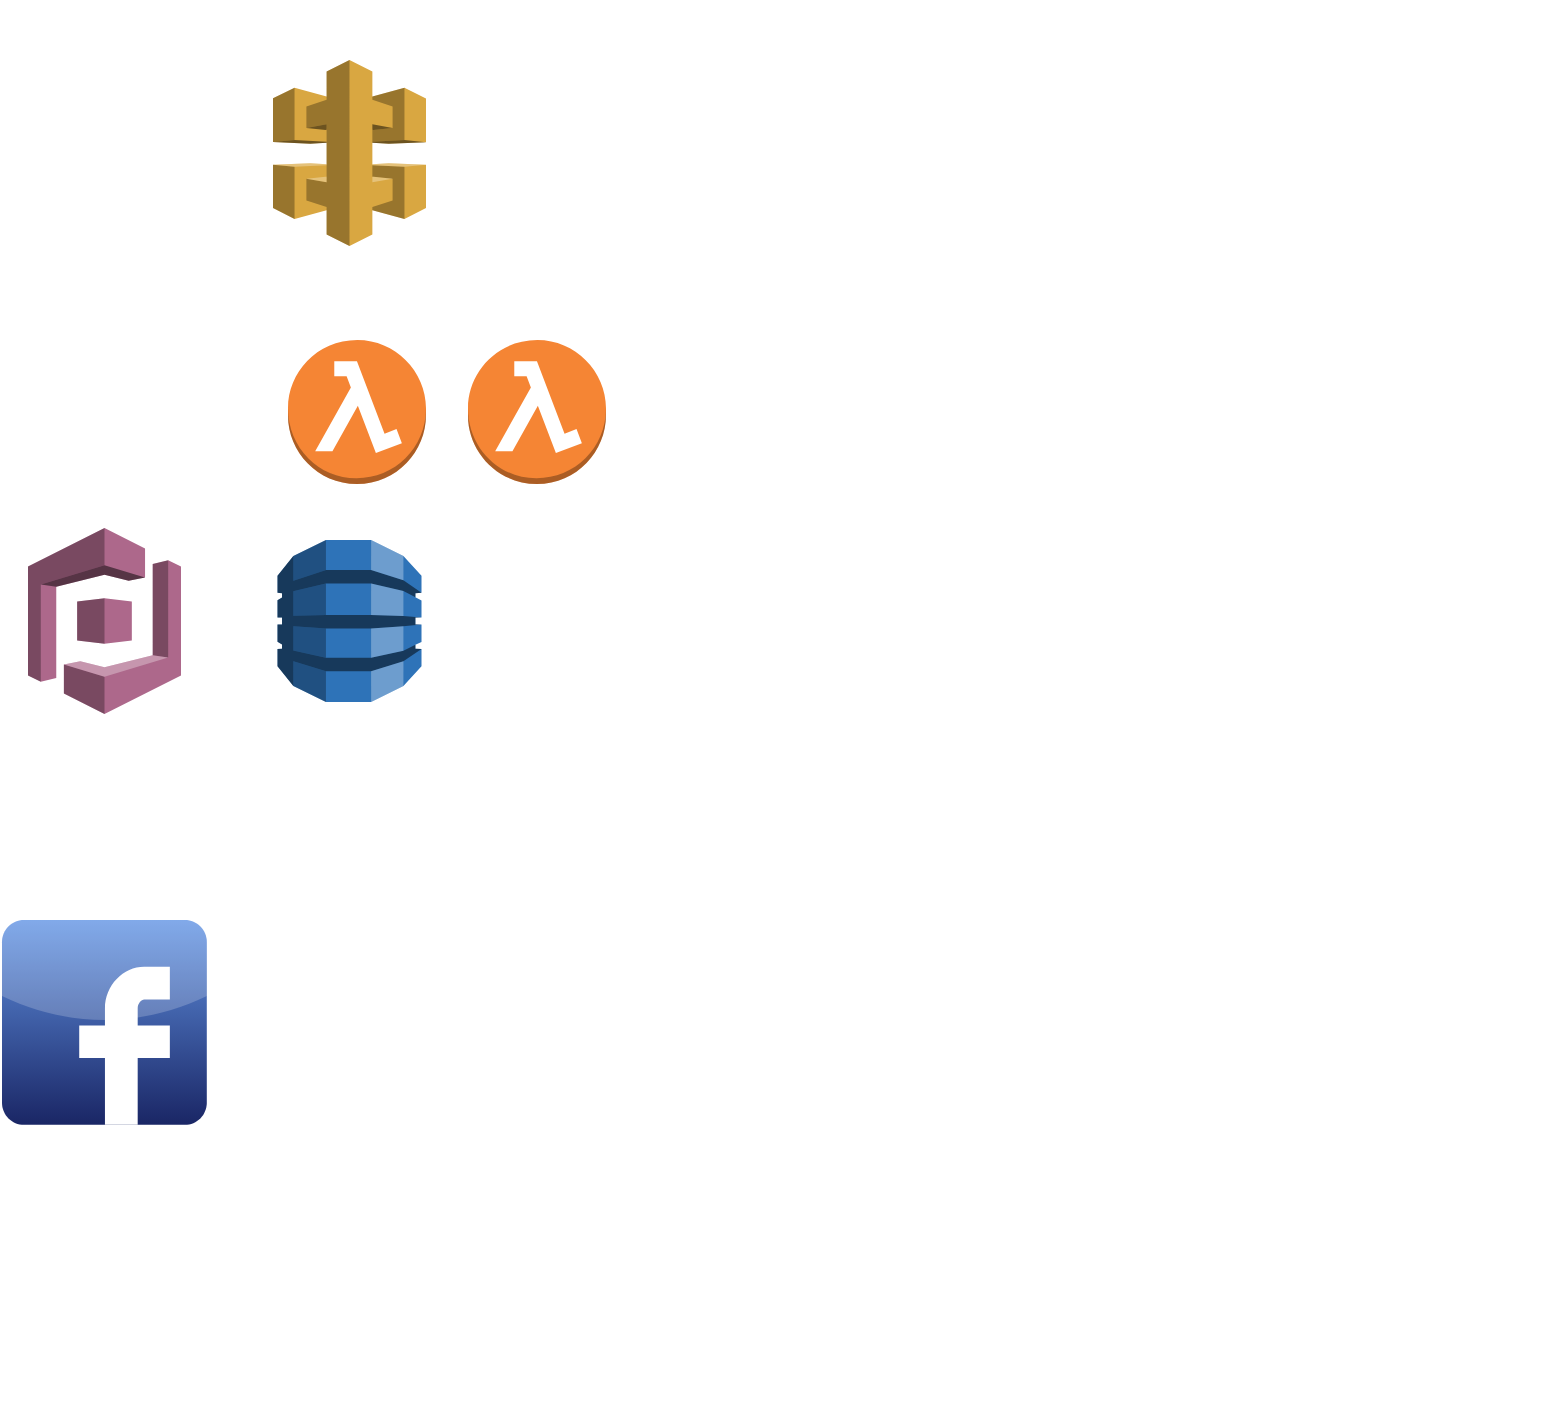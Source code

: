 <mxfile version="14.8.0" type="github">
  <diagram id="XnEuNFYNSUAKBxXPRm2M" name="Page-1">
    <mxGraphModel dx="1554" dy="952" grid="1" gridSize="10" guides="1" tooltips="1" connect="1" arrows="1" fold="1" page="1" pageScale="1" pageWidth="850" pageHeight="1100" math="0" shadow="0">
      <root>
        <mxCell id="0" />
        <mxCell id="1" parent="0" />
        <mxCell id="N5vf8b5NywpB6LoSah3F-1" value="" style="outlineConnect=0;dashed=0;verticalLabelPosition=bottom;verticalAlign=top;align=center;html=1;shape=mxgraph.aws3.dynamo_db;fillColor=#2E73B8;gradientColor=none;" vertex="1" parent="1">
          <mxGeometry x="184.75" y="330" width="72" height="81" as="geometry" />
        </mxCell>
        <mxCell id="N5vf8b5NywpB6LoSah3F-2" value="" style="outlineConnect=0;dashed=0;verticalLabelPosition=bottom;verticalAlign=top;align=center;html=1;shape=mxgraph.aws3.lambda_function;fillColor=#F58534;gradientColor=none;" vertex="1" parent="1">
          <mxGeometry x="280" y="230" width="69" height="72" as="geometry" />
        </mxCell>
        <mxCell id="N5vf8b5NywpB6LoSah3F-3" value="" style="outlineConnect=0;dashed=0;verticalLabelPosition=bottom;verticalAlign=top;align=center;html=1;shape=mxgraph.aws3.lambda_function;fillColor=#F58534;gradientColor=none;" vertex="1" parent="1">
          <mxGeometry x="190" y="230" width="69" height="72" as="geometry" />
        </mxCell>
        <mxCell id="N5vf8b5NywpB6LoSah3F-4" value="" style="outlineConnect=0;dashed=0;verticalLabelPosition=bottom;verticalAlign=top;align=center;html=1;shape=mxgraph.aws3.api_gateway;fillColor=#D9A741;gradientColor=none;" vertex="1" parent="1">
          <mxGeometry x="182.5" y="90" width="76.5" height="93" as="geometry" />
        </mxCell>
        <mxCell id="N5vf8b5NywpB6LoSah3F-5" value="" style="shape=image;html=1;verticalAlign=top;verticalLabelPosition=bottom;labelBackgroundColor=#ffffff;imageAspect=0;aspect=fixed;image=https://cdn4.iconfinder.com/data/icons/logos-and-brands/512/323_Strava_logo-128.png" vertex="1" parent="1">
          <mxGeometry x="380" y="517.2" width="108" height="108" as="geometry" />
        </mxCell>
        <mxCell id="N5vf8b5NywpB6LoSah3F-6" value="" style="outlineConnect=0;dashed=0;verticalLabelPosition=bottom;verticalAlign=top;align=center;html=1;shape=mxgraph.aws3.cognito;fillColor=#AD688B;gradientColor=none;" vertex="1" parent="1">
          <mxGeometry x="60" y="324" width="76.5" height="93" as="geometry" />
        </mxCell>
        <mxCell id="N5vf8b5NywpB6LoSah3F-7" value="" style="dashed=0;outlineConnect=0;html=1;align=center;labelPosition=center;verticalLabelPosition=bottom;verticalAlign=top;shape=mxgraph.webicons.facebook;fillColor=#6294E4;gradientColor=#1A2665" vertex="1" parent="1">
          <mxGeometry x="47" y="520" width="102.4" height="102.4" as="geometry" />
        </mxCell>
        <mxCell id="N5vf8b5NywpB6LoSah3F-12" value="" style="shape=image;verticalLabelPosition=bottom;labelBackgroundColor=#ffffff;verticalAlign=top;aspect=fixed;imageAspect=0;image=https://assets-global.website-files.com/5d3ef00c73102c436bc83996/5d3ef00c73102c6de8c83a2e_logo-space-black.gif;" vertex="1" parent="1">
          <mxGeometry x="629" y="510" width="193.99" height="108.93" as="geometry" />
        </mxCell>
        <mxCell id="N5vf8b5NywpB6LoSah3F-13" value="" style="shape=image;verticalLabelPosition=bottom;labelBackgroundColor=#ffffff;verticalAlign=top;aspect=fixed;imageAspect=0;image=https://leafletjs.com/docs/images/logo.png;" vertex="1" parent="1">
          <mxGeometry x="640" y="470" width="177.84" height="47.2" as="geometry" />
        </mxCell>
        <mxCell id="N5vf8b5NywpB6LoSah3F-14" value="" style="shape=image;verticalLabelPosition=bottom;labelBackgroundColor=#ffffff;verticalAlign=top;aspect=fixed;imageAspect=0;image=https://wiki.openstreetmap.org/w/images/3/3e/Icon_logos.png;" vertex="1" parent="1">
          <mxGeometry x="640" y="610" width="160" height="160" as="geometry" />
        </mxCell>
        <mxCell id="N5vf8b5NywpB6LoSah3F-15" value="" style="shape=image;html=1;verticalAlign=top;verticalLabelPosition=bottom;labelBackgroundColor=#ffffff;imageAspect=0;aspect=fixed;image=https://cdn4.iconfinder.com/data/icons/logos-brands-5/24/go-128.png" vertex="1" parent="1">
          <mxGeometry x="47" y="183" width="128" height="128" as="geometry" />
        </mxCell>
        <mxCell id="N5vf8b5NywpB6LoSah3F-16" value="" style="shape=image;html=1;verticalAlign=top;verticalLabelPosition=bottom;labelBackgroundColor=#ffffff;imageAspect=0;aspect=fixed;image=https://cdn4.iconfinder.com/data/icons/logos-brands-5/24/nuxt-dot-js-128.png" vertex="1" parent="1">
          <mxGeometry x="665" y="60" width="128" height="128" as="geometry" />
        </mxCell>
        <mxCell id="N5vf8b5NywpB6LoSah3F-17" value="" style="shape=image;html=1;verticalAlign=top;verticalLabelPosition=bottom;labelBackgroundColor=#ffffff;imageAspect=0;aspect=fixed;image=https://cdn4.iconfinder.com/data/icons/logos-brands-5/24/vue-dot-js-128.png" vertex="1" parent="1">
          <mxGeometry x="530" y="60" width="128" height="128" as="geometry" />
        </mxCell>
      </root>
    </mxGraphModel>
  </diagram>
</mxfile>
